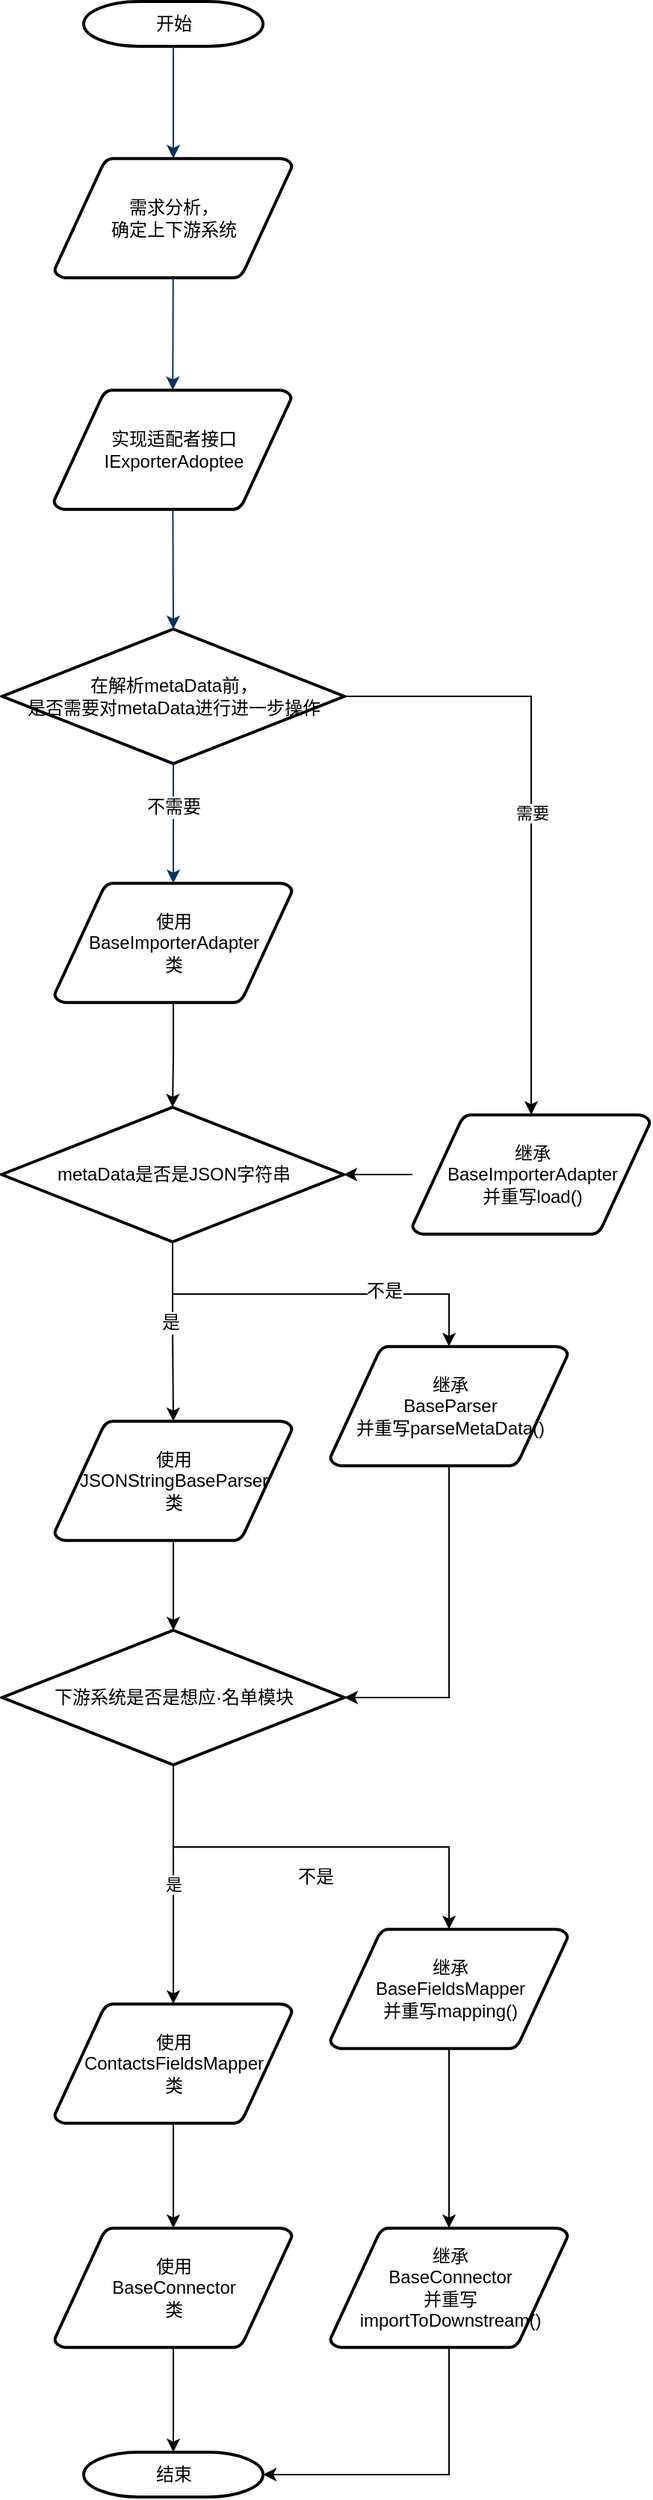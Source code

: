 <mxfile version="12.4.1" type="github" pages="1">
  <diagram id="6a731a19-8d31-9384-78a2-239565b7b9f0" name="Page-1">
    <mxGraphModel dx="1426" dy="762" grid="1" gridSize="10" guides="1" tooltips="1" connect="1" arrows="1" fold="1" page="1" pageScale="1" pageWidth="1169" pageHeight="827" background="#ffffff" math="0" shadow="0">
      <root>
        <mxCell id="0"/>
        <mxCell id="1" parent="0"/>
        <mxCell id="2" value="开始" style="shape=mxgraph.flowchart.terminator;strokeWidth=2;gradientColor=none;gradientDirection=north;fontStyle=0;html=1;" parent="1" vertex="1">
          <mxGeometry x="260" y="30" width="120" height="30" as="geometry"/>
        </mxCell>
        <mxCell id="3" value="需求分析，&lt;br&gt;确定上下游系统" style="shape=mxgraph.flowchart.data;strokeWidth=2;gradientColor=none;gradientDirection=north;fontStyle=0;html=1;" parent="1" vertex="1">
          <mxGeometry x="240.5" y="135" width="159" height="80" as="geometry"/>
        </mxCell>
        <mxCell id="I-QZj3Zi05qYfMlQOKPq-60" style="edgeStyle=orthogonalEdgeStyle;rounded=0;orthogonalLoop=1;jettySize=auto;html=1;entryX=0.5;entryY=0;entryDx=0;entryDy=0;entryPerimeter=0;" edge="1" parent="1" source="4" target="I-QZj3Zi05qYfMlQOKPq-59">
          <mxGeometry relative="1" as="geometry"/>
        </mxCell>
        <mxCell id="4" value="使用&lt;br&gt;BaseImporterAdapter&lt;br&gt;类" style="shape=mxgraph.flowchart.data;strokeWidth=2;gradientColor=none;gradientDirection=north;fontStyle=0;html=1;" parent="1" vertex="1">
          <mxGeometry x="240.5" y="620" width="159" height="80" as="geometry"/>
        </mxCell>
        <mxCell id="5" value="实现适配者接口&lt;br&gt;IExporterAdoptee" style="shape=mxgraph.flowchart.data;strokeWidth=2;gradientColor=none;gradientDirection=north;fontStyle=0;html=1;" parent="1" vertex="1">
          <mxGeometry x="240" y="290" width="159" height="80" as="geometry"/>
        </mxCell>
        <mxCell id="I-QZj3Zi05qYfMlQOKPq-58" value="需要" style="edgeStyle=orthogonalEdgeStyle;rounded=0;orthogonalLoop=1;jettySize=auto;html=1;" edge="1" parent="1" source="6" target="I-QZj3Zi05qYfMlQOKPq-56">
          <mxGeometry relative="1" as="geometry"/>
        </mxCell>
        <mxCell id="6" value="在解析metaData前，&lt;br&gt;是否需要对metaData进行进一步操作" style="shape=mxgraph.flowchart.decision;strokeWidth=2;gradientColor=none;gradientDirection=north;fontStyle=0;html=1;" parent="1" vertex="1">
          <mxGeometry x="205.5" y="450" width="229" height="90" as="geometry"/>
        </mxCell>
        <mxCell id="7" style="fontStyle=1;strokeColor=#003366;strokeWidth=1;html=1;" parent="1" source="2" target="3" edge="1">
          <mxGeometry relative="1" as="geometry"/>
        </mxCell>
        <mxCell id="8" style="fontStyle=1;strokeColor=#003366;strokeWidth=1;html=1;" parent="1" source="3" target="5" edge="1">
          <mxGeometry relative="1" as="geometry"/>
        </mxCell>
        <mxCell id="9" style="entryX=0.5;entryY=0;entryPerimeter=0;fontStyle=1;strokeColor=#003366;strokeWidth=1;html=1;" parent="1" source="5" target="6" edge="1">
          <mxGeometry relative="1" as="geometry"/>
        </mxCell>
        <mxCell id="12" value="" style="edgeStyle=elbowEdgeStyle;elbow=horizontal;fontColor=#001933;fontStyle=1;strokeColor=#003366;strokeWidth=1;html=1;" parent="1" source="6" target="4" edge="1">
          <mxGeometry width="100" height="100" as="geometry">
            <mxPoint y="100" as="sourcePoint"/>
            <mxPoint x="100" as="targetPoint"/>
          </mxGeometry>
        </mxCell>
        <mxCell id="I-QZj3Zi05qYfMlQOKPq-57" value="不需要" style="text;html=1;align=center;verticalAlign=middle;resizable=0;points=[];;labelBackgroundColor=#ffffff;" vertex="1" connectable="0" parent="12">
          <mxGeometry relative="1" as="geometry">
            <mxPoint y="-11" as="offset"/>
          </mxGeometry>
        </mxCell>
        <mxCell id="I-QZj3Zi05qYfMlQOKPq-80" style="edgeStyle=orthogonalEdgeStyle;rounded=0;orthogonalLoop=1;jettySize=auto;html=1;entryX=0.5;entryY=0;entryDx=0;entryDy=0;entryPerimeter=0;" edge="1" parent="1" source="34" target="40">
          <mxGeometry relative="1" as="geometry"/>
        </mxCell>
        <mxCell id="34" value="使用&lt;br&gt;BaseConnector&lt;br&gt;类" style="shape=mxgraph.flowchart.data;strokeWidth=2;gradientColor=none;gradientDirection=north;fontStyle=0;html=1;" parent="1" vertex="1">
          <mxGeometry x="240.5" y="1520" width="159" height="80" as="geometry"/>
        </mxCell>
        <mxCell id="40" value="结束" style="shape=mxgraph.flowchart.terminator;strokeWidth=2;gradientColor=none;gradientDirection=north;fontStyle=0;html=1;" parent="1" vertex="1">
          <mxGeometry x="260" y="1670" width="120" height="30" as="geometry"/>
        </mxCell>
        <mxCell id="I-QZj3Zi05qYfMlQOKPq-61" style="edgeStyle=orthogonalEdgeStyle;rounded=0;orthogonalLoop=1;jettySize=auto;html=1;entryX=1;entryY=0.5;entryDx=0;entryDy=0;entryPerimeter=0;" edge="1" parent="1" source="I-QZj3Zi05qYfMlQOKPq-56" target="I-QZj3Zi05qYfMlQOKPq-59">
          <mxGeometry relative="1" as="geometry"/>
        </mxCell>
        <mxCell id="I-QZj3Zi05qYfMlQOKPq-56" value="继承&lt;br&gt;BaseImporterAdapter&lt;br&gt;并重写load()" style="shape=mxgraph.flowchart.data;strokeWidth=2;gradientColor=none;gradientDirection=north;fontStyle=0;html=1;" vertex="1" parent="1">
          <mxGeometry x="480" y="775" width="159" height="80" as="geometry"/>
        </mxCell>
        <mxCell id="I-QZj3Zi05qYfMlQOKPq-64" style="edgeStyle=orthogonalEdgeStyle;rounded=0;orthogonalLoop=1;jettySize=auto;html=1;entryX=0.5;entryY=0;entryDx=0;entryDy=0;entryPerimeter=0;" edge="1" parent="1" source="I-QZj3Zi05qYfMlQOKPq-59" target="I-QZj3Zi05qYfMlQOKPq-62">
          <mxGeometry relative="1" as="geometry"/>
        </mxCell>
        <mxCell id="I-QZj3Zi05qYfMlQOKPq-66" value="是" style="text;html=1;align=center;verticalAlign=middle;resizable=0;points=[];;labelBackgroundColor=#ffffff;" vertex="1" connectable="0" parent="I-QZj3Zi05qYfMlQOKPq-64">
          <mxGeometry x="-0.101" y="-2" relative="1" as="geometry">
            <mxPoint as="offset"/>
          </mxGeometry>
        </mxCell>
        <mxCell id="I-QZj3Zi05qYfMlQOKPq-65" style="edgeStyle=orthogonalEdgeStyle;rounded=0;orthogonalLoop=1;jettySize=auto;html=1;" edge="1" parent="1" source="I-QZj3Zi05qYfMlQOKPq-59" target="I-QZj3Zi05qYfMlQOKPq-63">
          <mxGeometry relative="1" as="geometry"/>
        </mxCell>
        <mxCell id="I-QZj3Zi05qYfMlQOKPq-67" value="不是" style="text;html=1;align=center;verticalAlign=middle;resizable=0;points=[];;labelBackgroundColor=#ffffff;" vertex="1" connectable="0" parent="I-QZj3Zi05qYfMlQOKPq-65">
          <mxGeometry x="0.379" y="2" relative="1" as="geometry">
            <mxPoint as="offset"/>
          </mxGeometry>
        </mxCell>
        <mxCell id="I-QZj3Zi05qYfMlQOKPq-59" value="metaData是否是JSON字符串" style="shape=mxgraph.flowchart.decision;strokeWidth=2;gradientColor=none;gradientDirection=north;fontStyle=0;html=1;" vertex="1" parent="1">
          <mxGeometry x="205" y="770" width="229" height="90" as="geometry"/>
        </mxCell>
        <mxCell id="I-QZj3Zi05qYfMlQOKPq-70" style="edgeStyle=orthogonalEdgeStyle;rounded=0;orthogonalLoop=1;jettySize=auto;html=1;" edge="1" parent="1" source="I-QZj3Zi05qYfMlQOKPq-62" target="I-QZj3Zi05qYfMlQOKPq-68">
          <mxGeometry relative="1" as="geometry"/>
        </mxCell>
        <mxCell id="I-QZj3Zi05qYfMlQOKPq-62" value="使用&lt;br&gt;JSONStringBaseParser&lt;br&gt;类" style="shape=mxgraph.flowchart.data;strokeWidth=2;gradientColor=none;gradientDirection=north;fontStyle=0;html=1;" vertex="1" parent="1">
          <mxGeometry x="240.5" y="980" width="159" height="80" as="geometry"/>
        </mxCell>
        <mxCell id="I-QZj3Zi05qYfMlQOKPq-72" style="edgeStyle=orthogonalEdgeStyle;rounded=0;orthogonalLoop=1;jettySize=auto;html=1;entryX=1;entryY=0.5;entryDx=0;entryDy=0;entryPerimeter=0;" edge="1" parent="1" source="I-QZj3Zi05qYfMlQOKPq-63" target="I-QZj3Zi05qYfMlQOKPq-68">
          <mxGeometry relative="1" as="geometry"/>
        </mxCell>
        <mxCell id="I-QZj3Zi05qYfMlQOKPq-63" value="继承&lt;br&gt;BaseParser&lt;br&gt;并重写parseMetaData()" style="shape=mxgraph.flowchart.data;strokeWidth=2;gradientColor=none;gradientDirection=north;fontStyle=0;html=1;" vertex="1" parent="1">
          <mxGeometry x="425" y="930" width="159" height="80" as="geometry"/>
        </mxCell>
        <mxCell id="I-QZj3Zi05qYfMlQOKPq-76" style="edgeStyle=orthogonalEdgeStyle;rounded=0;orthogonalLoop=1;jettySize=auto;html=1;" edge="1" parent="1" source="I-QZj3Zi05qYfMlQOKPq-68" target="I-QZj3Zi05qYfMlQOKPq-74">
          <mxGeometry relative="1" as="geometry"/>
        </mxCell>
        <mxCell id="I-QZj3Zi05qYfMlQOKPq-84" value="不是" style="text;html=1;align=center;verticalAlign=middle;resizable=0;points=[];;labelBackgroundColor=#ffffff;" vertex="1" connectable="0" parent="I-QZj3Zi05qYfMlQOKPq-76">
          <mxGeometry x="0.017" y="-20" relative="1" as="geometry">
            <mxPoint as="offset"/>
          </mxGeometry>
        </mxCell>
        <mxCell id="I-QZj3Zi05qYfMlQOKPq-86" value="是" style="edgeStyle=orthogonalEdgeStyle;rounded=0;orthogonalLoop=1;jettySize=auto;html=1;" edge="1" parent="1" source="I-QZj3Zi05qYfMlQOKPq-68" target="I-QZj3Zi05qYfMlQOKPq-73">
          <mxGeometry relative="1" as="geometry"/>
        </mxCell>
        <mxCell id="I-QZj3Zi05qYfMlQOKPq-68" value="下游系统是否是想应·名单模块" style="shape=mxgraph.flowchart.decision;strokeWidth=2;gradientColor=none;gradientDirection=north;fontStyle=0;html=1;" vertex="1" parent="1">
          <mxGeometry x="205.5" y="1120" width="229" height="90" as="geometry"/>
        </mxCell>
        <mxCell id="I-QZj3Zi05qYfMlQOKPq-77" style="edgeStyle=orthogonalEdgeStyle;rounded=0;orthogonalLoop=1;jettySize=auto;html=1;exitX=0.5;exitY=1;exitDx=0;exitDy=0;exitPerimeter=0;" edge="1" parent="1" source="I-QZj3Zi05qYfMlQOKPq-73" target="34">
          <mxGeometry relative="1" as="geometry"/>
        </mxCell>
        <mxCell id="I-QZj3Zi05qYfMlQOKPq-73" value="使用&lt;br&gt;ContactsFieldsMapper&lt;br&gt;类" style="shape=mxgraph.flowchart.data;strokeWidth=2;gradientColor=none;gradientDirection=north;fontStyle=0;html=1;" vertex="1" parent="1">
          <mxGeometry x="240.5" y="1370" width="159" height="80" as="geometry"/>
        </mxCell>
        <mxCell id="I-QZj3Zi05qYfMlQOKPq-82" style="edgeStyle=orthogonalEdgeStyle;rounded=0;orthogonalLoop=1;jettySize=auto;html=1;exitX=0.5;exitY=1;exitDx=0;exitDy=0;exitPerimeter=0;" edge="1" parent="1" source="I-QZj3Zi05qYfMlQOKPq-74" target="I-QZj3Zi05qYfMlQOKPq-79">
          <mxGeometry relative="1" as="geometry"/>
        </mxCell>
        <mxCell id="I-QZj3Zi05qYfMlQOKPq-74" value="继承&lt;br&gt;BaseFieldsMapper&lt;br&gt;并重写mapping()" style="shape=mxgraph.flowchart.data;strokeWidth=2;gradientColor=none;gradientDirection=north;fontStyle=0;html=1;" vertex="1" parent="1">
          <mxGeometry x="425" y="1320" width="159" height="80" as="geometry"/>
        </mxCell>
        <mxCell id="I-QZj3Zi05qYfMlQOKPq-81" style="edgeStyle=orthogonalEdgeStyle;rounded=0;orthogonalLoop=1;jettySize=auto;html=1;exitX=0.5;exitY=1;exitDx=0;exitDy=0;exitPerimeter=0;entryX=1;entryY=0.5;entryDx=0;entryDy=0;entryPerimeter=0;" edge="1" parent="1" source="I-QZj3Zi05qYfMlQOKPq-79" target="40">
          <mxGeometry relative="1" as="geometry"/>
        </mxCell>
        <mxCell id="I-QZj3Zi05qYfMlQOKPq-79" value="继承&lt;br&gt;BaseConnector&lt;br&gt;并重写&lt;br&gt;importToDownstream()" style="shape=mxgraph.flowchart.data;strokeWidth=2;gradientColor=none;gradientDirection=north;fontStyle=0;html=1;" vertex="1" parent="1">
          <mxGeometry x="425" y="1520" width="159" height="80" as="geometry"/>
        </mxCell>
      </root>
    </mxGraphModel>
  </diagram>
</mxfile>
